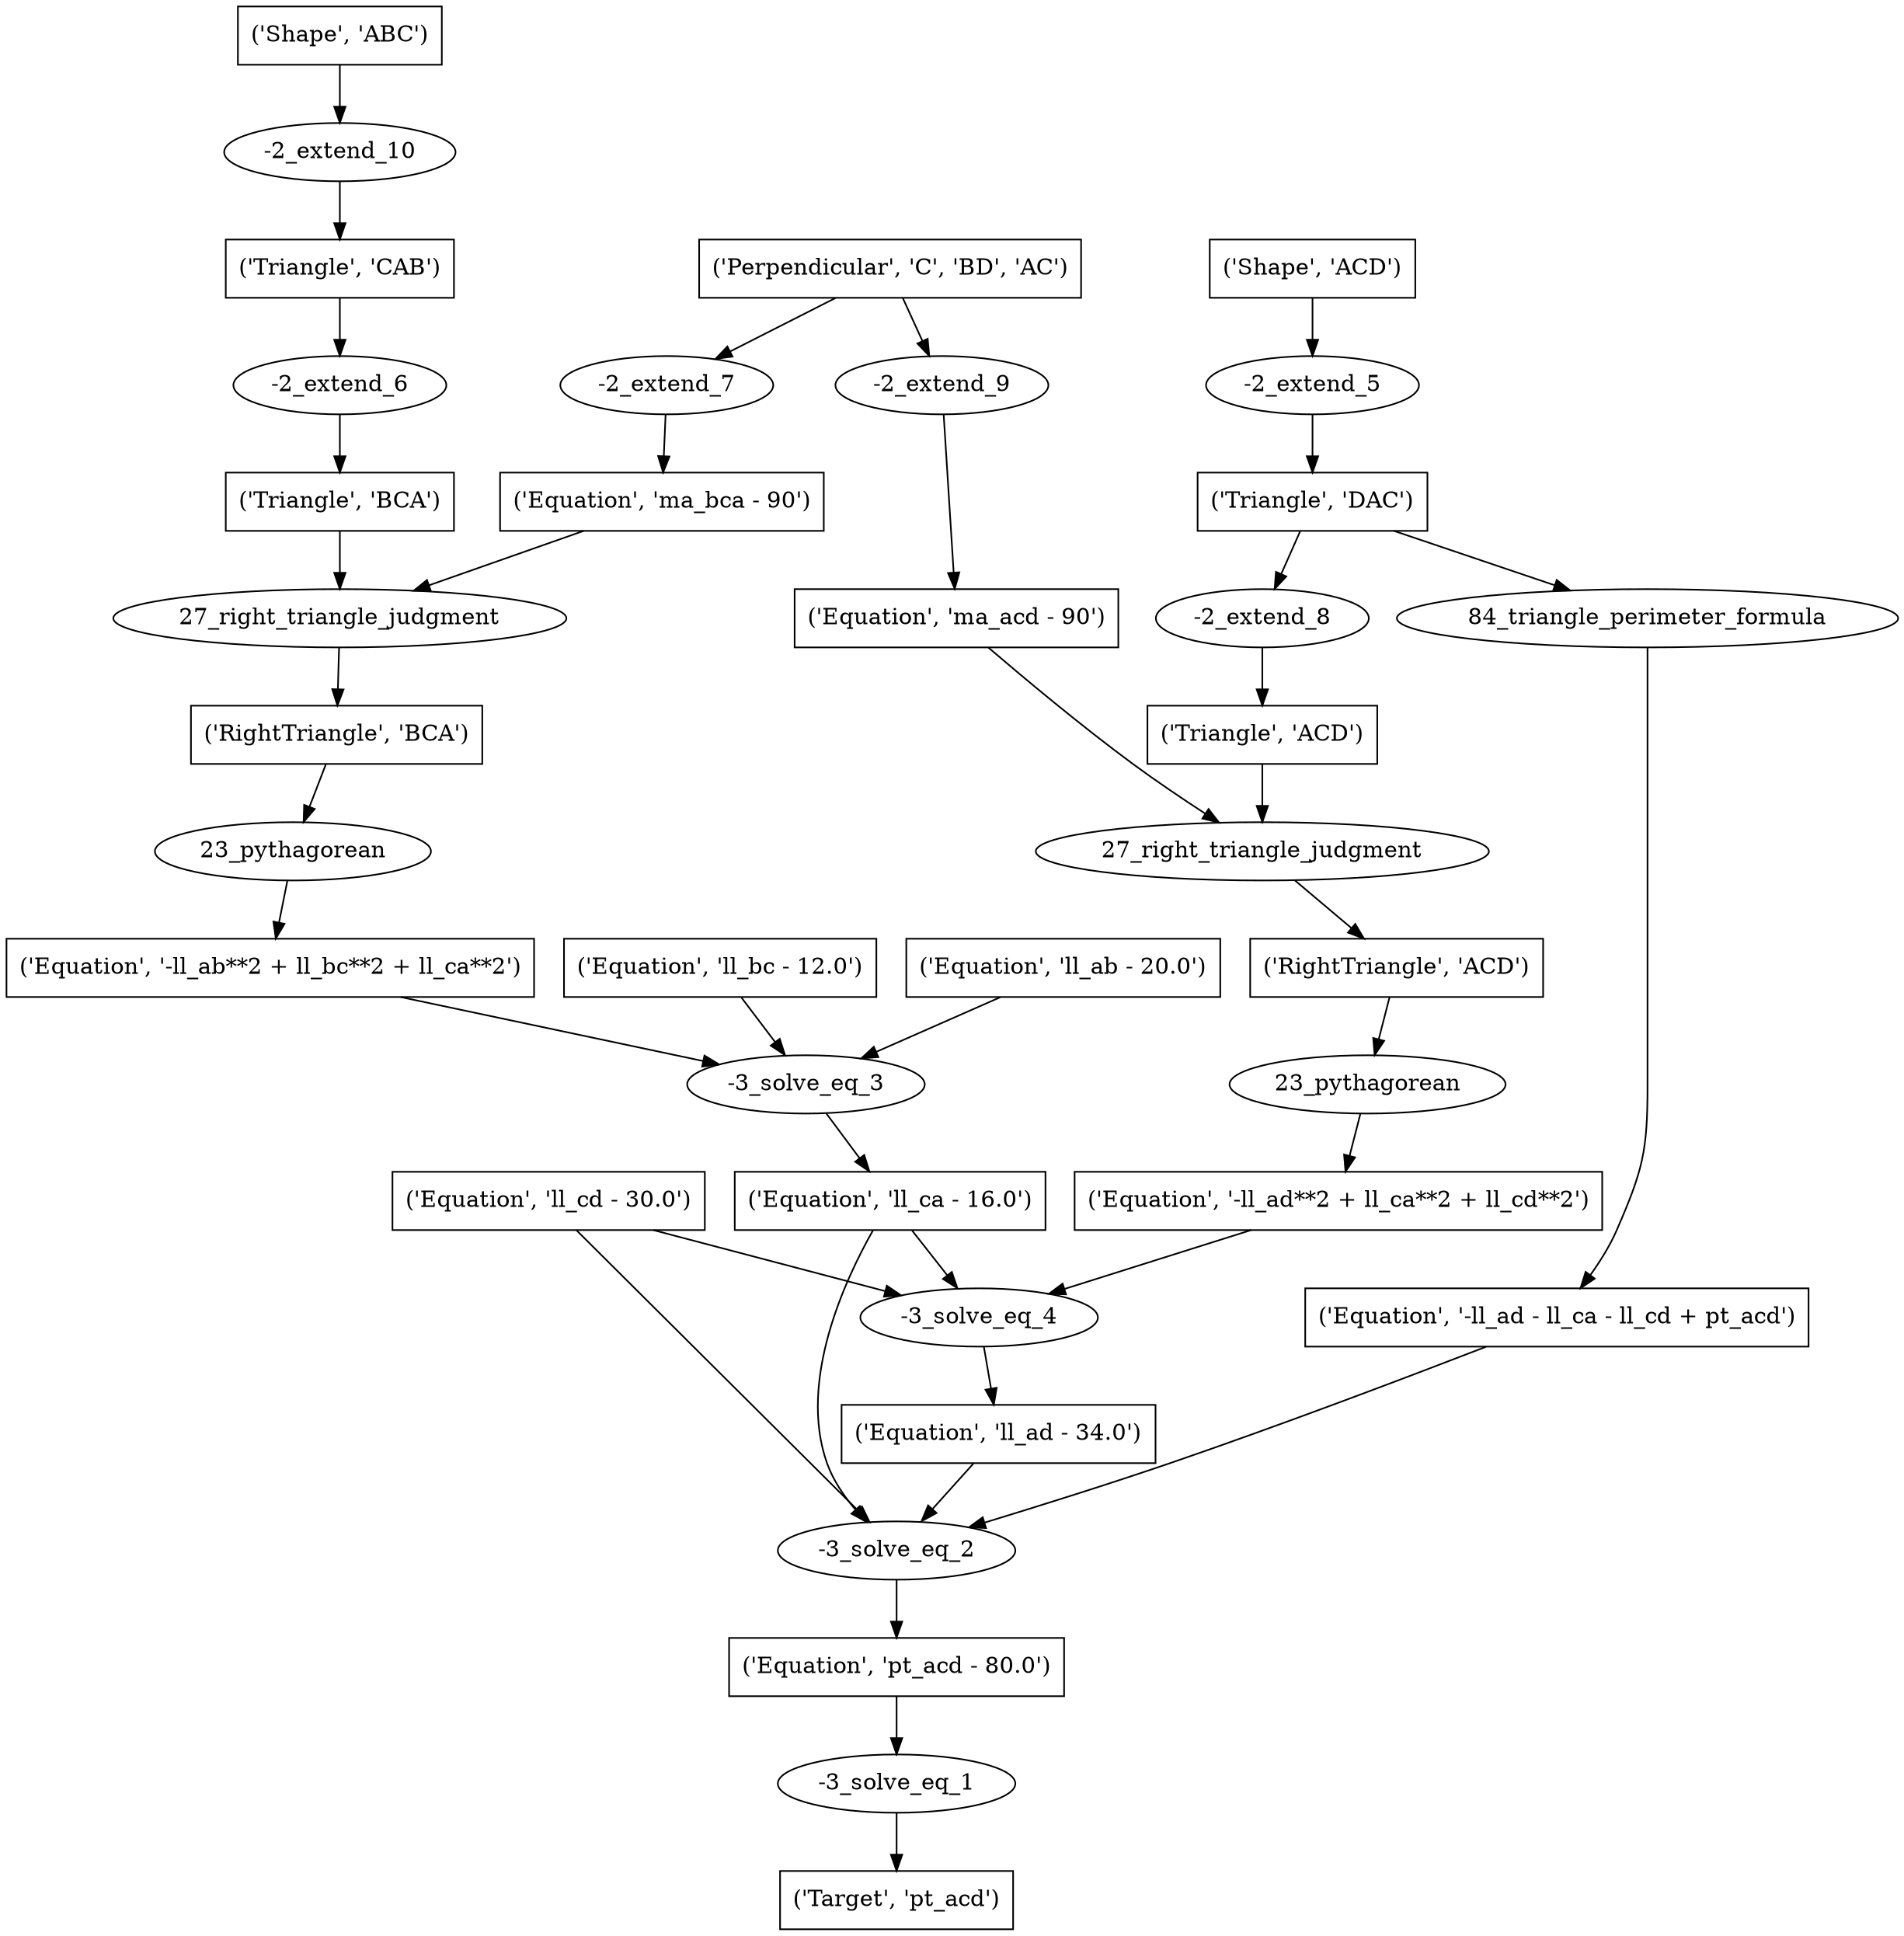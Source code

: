 digraph 2 {
	0 [label="('Target', 'pt_acd')" shape=box]
	1 [label="-3_solve_eq_1"]
	1 -> 0
	2 [label="('Equation', 'pt_acd - 80.0')" shape=box]
	2 -> 1
	3 [label="-3_solve_eq_2"]
	3 -> 2
	4 [label="('Equation', 'll_cd - 30.0')" shape=box]
	4 -> 3
	5 [label="('Equation', 'll_ca - 16.0')" shape=box]
	5 -> 3
	6 [label="('Equation', 'll_ad - 34.0')" shape=box]
	6 -> 3
	7 [label="('Equation', '-ll_ad - ll_ca - ll_cd + pt_acd')" shape=box]
	7 -> 3
	8 [label="-3_solve_eq_3"]
	8 -> 5
	9 [label="('Equation', 'll_ab - 20.0')" shape=box]
	9 -> 8
	10 [label="('Equation', 'll_bc - 12.0')" shape=box]
	10 -> 8
	11 [label="('Equation', '-ll_ab**2 + ll_bc**2 + ll_ca**2')" shape=box]
	11 -> 8
	12 [label="-3_solve_eq_4"]
	12 -> 6
	4 -> 12
	13 [label="('Equation', '-ll_ad**2 + ll_ca**2 + ll_cd**2')" shape=box]
	13 -> 12
	5 -> 12
	14 [label="84_triangle_perimeter_formula"]
	14 -> 7
	15 [label="('Triangle', 'DAC')" shape=box]
	15 -> 14
	16 [label="23_pythagorean"]
	16 -> 11
	17 [label="('RightTriangle', 'BCA')" shape=box]
	17 -> 16
	18 [label="23_pythagorean"]
	18 -> 13
	19 [label="('RightTriangle', 'ACD')" shape=box]
	19 -> 18
	20 [label="-2_extend_5"]
	20 -> 15
	21 [label="('Shape', 'ACD')" shape=box]
	21 -> 20
	22 [label="27_right_triangle_judgment"]
	22 -> 17
	23 [label="('Triangle', 'BCA')" shape=box]
	23 -> 22
	24 [label="('Equation', 'ma_bca - 90')" shape=box]
	24 -> 22
	25 [label="27_right_triangle_judgment"]
	25 -> 19
	26 [label="('Triangle', 'ACD')" shape=box]
	26 -> 25
	27 [label="('Equation', 'ma_acd - 90')" shape=box]
	27 -> 25
	28 [label="-2_extend_6"]
	28 -> 23
	29 [label="('Triangle', 'CAB')" shape=box]
	29 -> 28
	30 [label="-2_extend_7"]
	30 -> 24
	31 [label="('Perpendicular', 'C', 'BD', 'AC')" shape=box]
	31 -> 30
	32 [label="-2_extend_8"]
	32 -> 26
	15 -> 32
	33 [label="-2_extend_9"]
	33 -> 27
	31 -> 33
	34 [label="-2_extend_10"]
	34 -> 29
	35 [label="('Shape', 'ABC')" shape=box]
	35 -> 34
}
